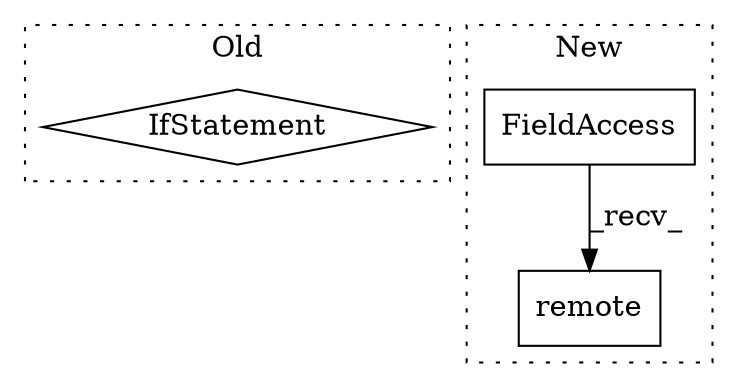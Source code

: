 digraph G {
subgraph cluster0 {
1 [label="IfStatement" a="25" s="7154,7169" l="4,2" shape="diamond"];
label = "Old";
style="dotted";
}
subgraph cluster1 {
2 [label="remote" a="32" s="6707" l="8" shape="box"];
3 [label="FieldAccess" a="22" s="6672" l="34" shape="box"];
label = "New";
style="dotted";
}
3 -> 2 [label="_recv_"];
}